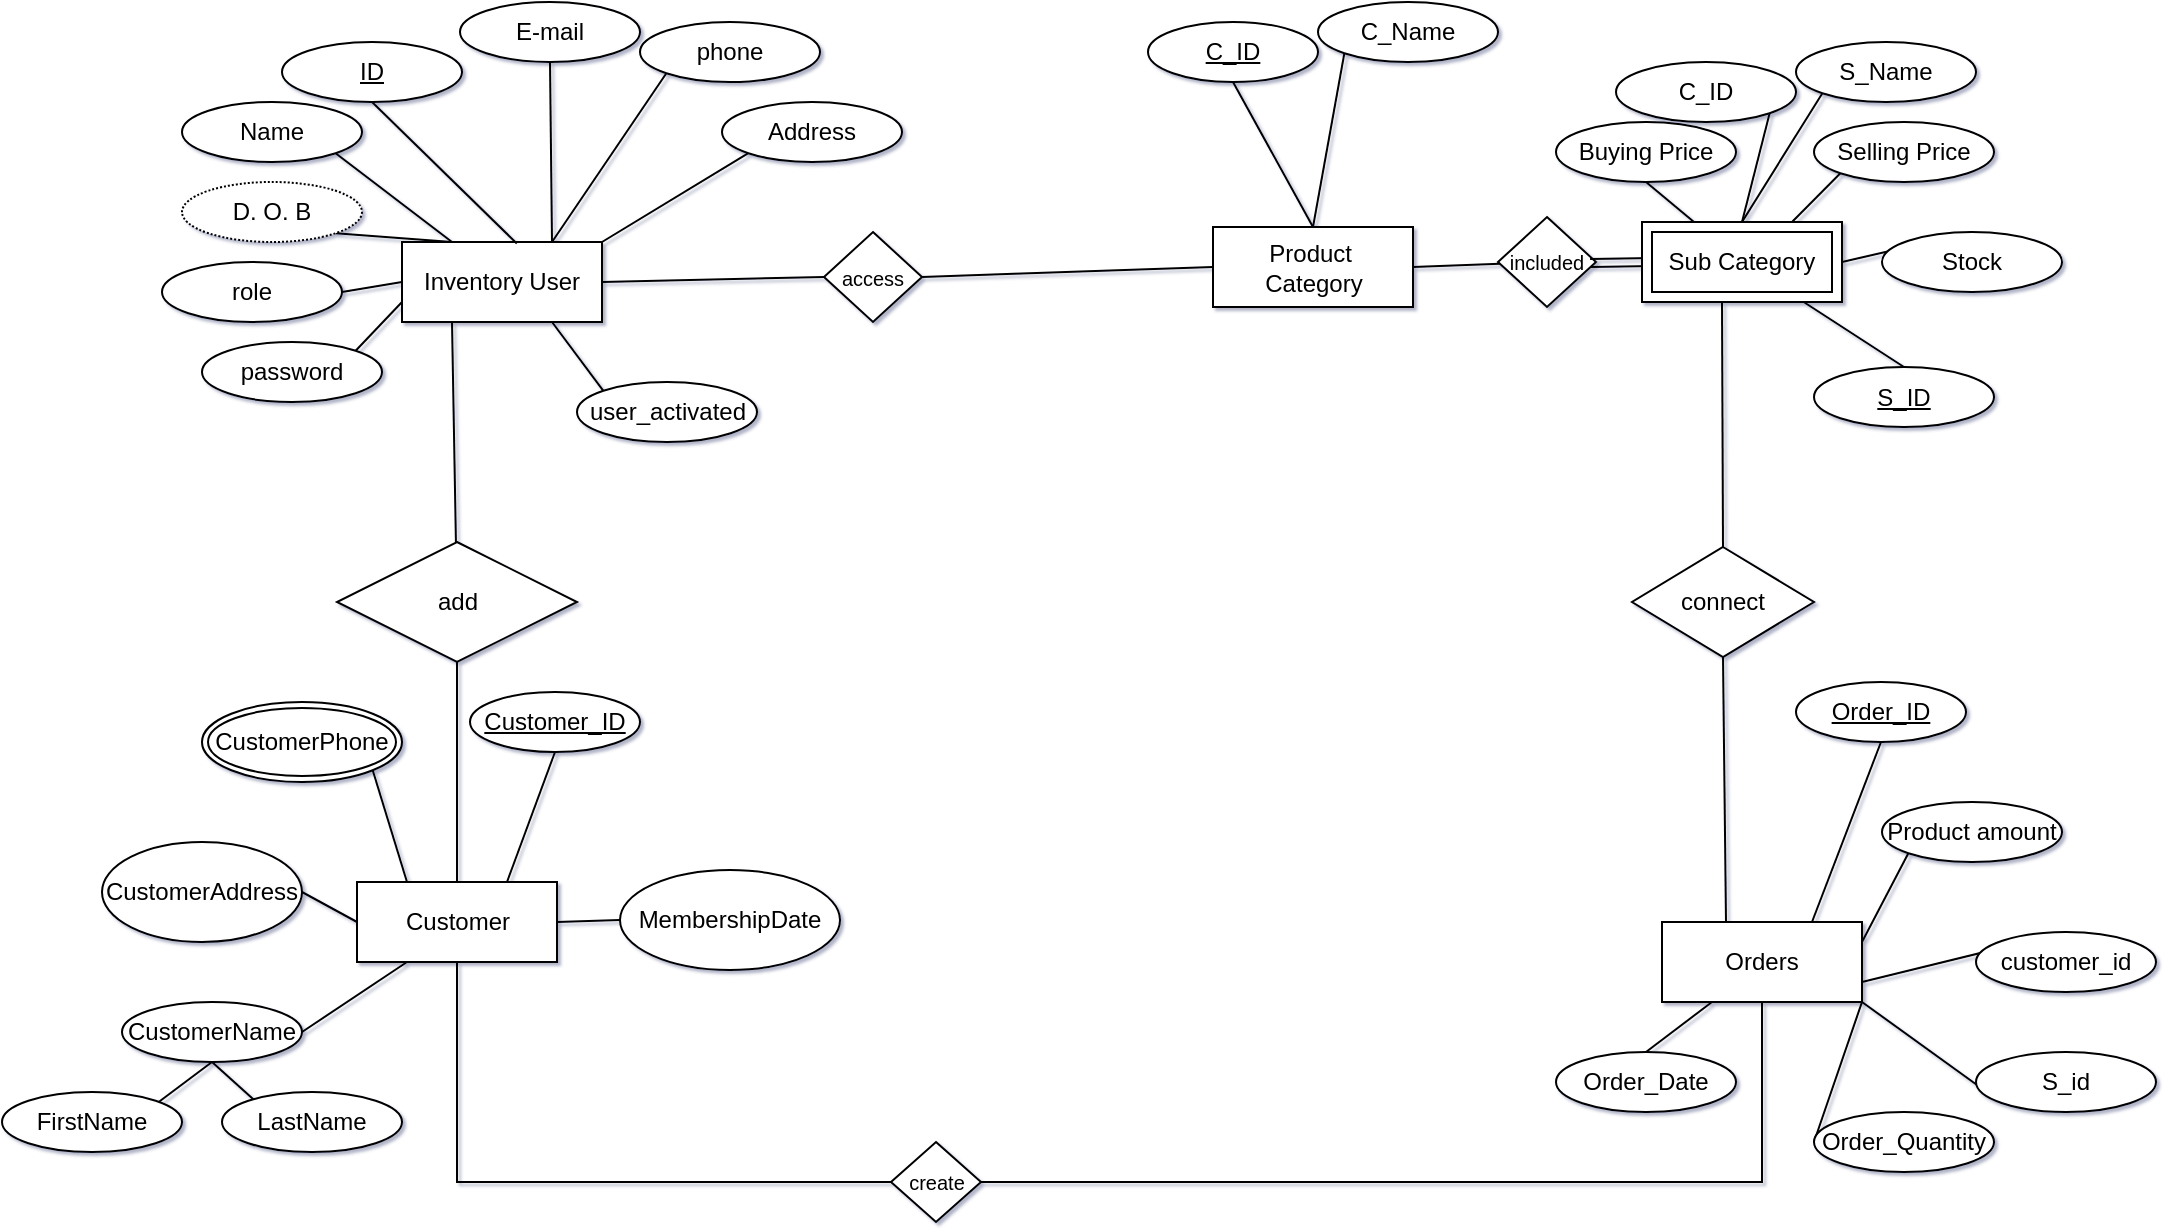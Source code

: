 <mxfile version="24.4.13" type="device">
  <diagram id="C5RBs43oDa-KdzZeNtuy" name="Page-1">
    <mxGraphModel dx="3088" dy="738" grid="1" gridSize="10" guides="1" tooltips="1" connect="1" arrows="0" fold="1" page="1" pageScale="1" pageWidth="827" pageHeight="1169" math="0" shadow="1">
      <root>
        <mxCell id="WIyWlLk6GJQsqaUBKTNV-0" />
        <mxCell id="WIyWlLk6GJQsqaUBKTNV-1" parent="WIyWlLk6GJQsqaUBKTNV-0" />
        <mxCell id="l3N1diXPYdpLU_695h6g-88" style="rounded=0;orthogonalLoop=1;jettySize=auto;html=1;exitX=0.25;exitY=1;exitDx=0;exitDy=0;endArrow=none;endFill=0;" parent="WIyWlLk6GJQsqaUBKTNV-1" source="RfL5RgnEd81x4pItcq7L-2" target="l3N1diXPYdpLU_695h6g-89" edge="1">
          <mxGeometry relative="1" as="geometry">
            <mxPoint x="-1310" y="300.0" as="targetPoint" />
          </mxGeometry>
        </mxCell>
        <mxCell id="RfL5RgnEd81x4pItcq7L-2" value="Inventory User" style="rounded=0;whiteSpace=wrap;html=1;labelBackgroundColor=none;" parent="WIyWlLk6GJQsqaUBKTNV-1" vertex="1">
          <mxGeometry x="-1410" y="150" width="100" height="40" as="geometry" />
        </mxCell>
        <mxCell id="RfL5RgnEd81x4pItcq7L-3" value="Product&amp;nbsp;&lt;div&gt;Category&lt;/div&gt;" style="rounded=0;whiteSpace=wrap;html=1;labelBackgroundColor=none;" parent="WIyWlLk6GJQsqaUBKTNV-1" vertex="1">
          <mxGeometry x="-1004.5" y="142.5" width="100" height="40" as="geometry" />
        </mxCell>
        <mxCell id="RfL5RgnEd81x4pItcq7L-15" value="&lt;font style=&quot;font-size: 10px;&quot;&gt;included&lt;/font&gt;" style="rhombus;whiteSpace=wrap;html=1;align=center;labelBackgroundColor=none;" parent="WIyWlLk6GJQsqaUBKTNV-1" vertex="1">
          <mxGeometry x="-862" y="137.5" width="49" height="45" as="geometry" />
        </mxCell>
        <mxCell id="RfL5RgnEd81x4pItcq7L-17" value="" style="endArrow=none;html=1;rounded=0;exitX=1;exitY=0.5;exitDx=0;exitDy=0;labelBackgroundColor=none;fontColor=default;" parent="WIyWlLk6GJQsqaUBKTNV-1" source="RfL5RgnEd81x4pItcq7L-3" target="RfL5RgnEd81x4pItcq7L-15" edge="1">
          <mxGeometry width="50" height="50" relative="1" as="geometry">
            <mxPoint x="-928" y="210" as="sourcePoint" />
            <mxPoint x="-878" y="160" as="targetPoint" />
          </mxGeometry>
        </mxCell>
        <mxCell id="RfL5RgnEd81x4pItcq7L-22" value="" style="endArrow=none;html=1;rounded=0;exitX=1;exitY=0.5;exitDx=0;exitDy=0;labelBackgroundColor=none;fontColor=default;" parent="WIyWlLk6GJQsqaUBKTNV-1" edge="1">
          <mxGeometry width="50" height="50" relative="1" as="geometry">
            <mxPoint x="-824" y="159.96" as="sourcePoint" />
            <mxPoint x="-824" y="159.96" as="targetPoint" />
            <Array as="points" />
          </mxGeometry>
        </mxCell>
        <mxCell id="RfL5RgnEd81x4pItcq7L-24" value="" style="shape=link;endArrow=classic;startArrow=classic;html=1;rounded=0;entryX=0;entryY=0.5;entryDx=0;entryDy=0;exitX=0.94;exitY=0.511;exitDx=0;exitDy=0;exitPerimeter=0;labelBackgroundColor=none;fontColor=default;" parent="WIyWlLk6GJQsqaUBKTNV-1" source="RfL5RgnEd81x4pItcq7L-15" edge="1">
          <mxGeometry width="100" height="100" relative="1" as="geometry">
            <mxPoint x="-824" y="160" as="sourcePoint" />
            <mxPoint x="-784" y="160" as="targetPoint" />
          </mxGeometry>
        </mxCell>
        <mxCell id="RfL5RgnEd81x4pItcq7L-41" value="Orders" style="rounded=0;whiteSpace=wrap;html=1;labelBackgroundColor=none;" parent="WIyWlLk6GJQsqaUBKTNV-1" vertex="1">
          <mxGeometry x="-780" y="490" width="100" height="40" as="geometry" />
        </mxCell>
        <mxCell id="RfL5RgnEd81x4pItcq7L-59" value="&lt;div style=&quot;&quot;&gt;&lt;span style=&quot;background-color: initial;&quot;&gt;&lt;font style=&quot;font-size: 10px;&quot;&gt;access&lt;/font&gt;&lt;/span&gt;&lt;/div&gt;" style="rhombus;whiteSpace=wrap;html=1;align=center;labelBackgroundColor=none;" parent="WIyWlLk6GJQsqaUBKTNV-1" vertex="1">
          <mxGeometry x="-1199" y="145" width="49" height="45" as="geometry" />
        </mxCell>
        <mxCell id="RfL5RgnEd81x4pItcq7L-60" value="" style="endArrow=none;html=1;rounded=0;entryX=0;entryY=0.5;entryDx=0;entryDy=0;" parent="WIyWlLk6GJQsqaUBKTNV-1" target="RfL5RgnEd81x4pItcq7L-59" edge="1">
          <mxGeometry width="50" height="50" relative="1" as="geometry">
            <mxPoint x="-1310" y="170" as="sourcePoint" />
            <mxPoint x="-1280" y="169.71" as="targetPoint" />
          </mxGeometry>
        </mxCell>
        <mxCell id="RfL5RgnEd81x4pItcq7L-61" value="" style="endArrow=none;html=1;rounded=0;exitX=1;exitY=0.5;exitDx=0;exitDy=0;entryX=0;entryY=0.5;entryDx=0;entryDy=0;" parent="WIyWlLk6GJQsqaUBKTNV-1" source="RfL5RgnEd81x4pItcq7L-59" target="RfL5RgnEd81x4pItcq7L-3" edge="1">
          <mxGeometry width="50" height="50" relative="1" as="geometry">
            <mxPoint x="-1215" y="169.66" as="sourcePoint" />
            <mxPoint x="-1186" y="170" as="targetPoint" />
          </mxGeometry>
        </mxCell>
        <mxCell id="RfL5RgnEd81x4pItcq7L-63" value="Sub Category" style="shape=ext;margin=3;double=1;whiteSpace=wrap;html=1;align=center;" parent="WIyWlLk6GJQsqaUBKTNV-1" vertex="1">
          <mxGeometry x="-790" y="140" width="100" height="40" as="geometry" />
        </mxCell>
        <mxCell id="RfL5RgnEd81x4pItcq7L-91" style="rounded=0;orthogonalLoop=1;jettySize=auto;html=1;exitX=1;exitY=1;exitDx=0;exitDy=0;entryX=0.25;entryY=0;entryDx=0;entryDy=0;endArrow=none;endFill=0;" parent="WIyWlLk6GJQsqaUBKTNV-1" source="RfL5RgnEd81x4pItcq7L-70" target="RfL5RgnEd81x4pItcq7L-2" edge="1">
          <mxGeometry relative="1" as="geometry" />
        </mxCell>
        <mxCell id="RfL5RgnEd81x4pItcq7L-70" value="Name" style="ellipse;whiteSpace=wrap;html=1;align=center;" parent="WIyWlLk6GJQsqaUBKTNV-1" vertex="1">
          <mxGeometry x="-1520" y="80" width="90" height="30" as="geometry" />
        </mxCell>
        <mxCell id="RfL5RgnEd81x4pItcq7L-71" value="&lt;u&gt;ID&lt;/u&gt;" style="ellipse;whiteSpace=wrap;html=1;align=center;" parent="WIyWlLk6GJQsqaUBKTNV-1" vertex="1">
          <mxGeometry x="-1470" y="50" width="90" height="30" as="geometry" />
        </mxCell>
        <mxCell id="RfL5RgnEd81x4pItcq7L-92" style="rounded=0;orthogonalLoop=1;jettySize=auto;html=1;exitX=1;exitY=1;exitDx=0;exitDy=0;entryX=0.25;entryY=0;entryDx=0;entryDy=0;endArrow=none;endFill=0;" parent="WIyWlLk6GJQsqaUBKTNV-1" source="RfL5RgnEd81x4pItcq7L-78" target="RfL5RgnEd81x4pItcq7L-2" edge="1">
          <mxGeometry relative="1" as="geometry" />
        </mxCell>
        <mxCell id="RfL5RgnEd81x4pItcq7L-78" value="D. O. B" style="ellipse;whiteSpace=wrap;html=1;align=center;dashed=1;dashPattern=1 1;" parent="WIyWlLk6GJQsqaUBKTNV-1" vertex="1">
          <mxGeometry x="-1520" y="120" width="90" height="30" as="geometry" />
        </mxCell>
        <mxCell id="RfL5RgnEd81x4pItcq7L-87" style="rounded=0;orthogonalLoop=1;jettySize=auto;html=1;exitX=0;exitY=1;exitDx=0;exitDy=0;entryX=1;entryY=0;entryDx=0;entryDy=0;endArrow=none;endFill=0;" parent="WIyWlLk6GJQsqaUBKTNV-1" source="zxQTVrmICiQA8yJ6TlIw-4" target="RfL5RgnEd81x4pItcq7L-2" edge="1">
          <mxGeometry relative="1" as="geometry">
            <mxPoint x="-1226.82" y="105.607" as="sourcePoint" />
          </mxGeometry>
        </mxCell>
        <mxCell id="RfL5RgnEd81x4pItcq7L-88" style="rounded=0;orthogonalLoop=1;jettySize=auto;html=1;exitX=0;exitY=1;exitDx=0;exitDy=0;entryX=0.75;entryY=0;entryDx=0;entryDy=0;endArrow=none;endFill=0;" parent="WIyWlLk6GJQsqaUBKTNV-1" source="zxQTVrmICiQA8yJ6TlIw-1" target="RfL5RgnEd81x4pItcq7L-2" edge="1">
          <mxGeometry relative="1" as="geometry">
            <mxPoint x="-1265" y="80" as="sourcePoint" />
          </mxGeometry>
        </mxCell>
        <mxCell id="RfL5RgnEd81x4pItcq7L-89" style="rounded=0;orthogonalLoop=1;jettySize=auto;html=1;exitX=0.5;exitY=1;exitDx=0;exitDy=0;entryX=0.75;entryY=0;entryDx=0;entryDy=0;endArrow=none;endFill=0;" parent="WIyWlLk6GJQsqaUBKTNV-1" source="zxQTVrmICiQA8yJ6TlIw-3" target="RfL5RgnEd81x4pItcq7L-2" edge="1">
          <mxGeometry relative="1" as="geometry">
            <mxPoint x="-1345" y="60" as="sourcePoint" />
          </mxGeometry>
        </mxCell>
        <mxCell id="RfL5RgnEd81x4pItcq7L-90" style="rounded=0;orthogonalLoop=1;jettySize=auto;html=1;exitX=0.5;exitY=1;exitDx=0;exitDy=0;entryX=0.574;entryY=0.018;entryDx=0;entryDy=0;entryPerimeter=0;endArrow=none;endFill=0;jumpStyle=none;" parent="WIyWlLk6GJQsqaUBKTNV-1" source="RfL5RgnEd81x4pItcq7L-71" target="RfL5RgnEd81x4pItcq7L-2" edge="1">
          <mxGeometry relative="1" as="geometry" />
        </mxCell>
        <mxCell id="l3N1diXPYdpLU_695h6g-5" style="rounded=0;orthogonalLoop=1;jettySize=auto;html=1;exitX=1;exitY=0;exitDx=0;exitDy=0;entryX=0;entryY=0.75;entryDx=0;entryDy=0;endArrow=none;endFill=0;" parent="WIyWlLk6GJQsqaUBKTNV-1" source="l3N1diXPYdpLU_695h6g-2" target="RfL5RgnEd81x4pItcq7L-2" edge="1">
          <mxGeometry relative="1" as="geometry" />
        </mxCell>
        <mxCell id="l3N1diXPYdpLU_695h6g-2" value="password" style="ellipse;whiteSpace=wrap;html=1;align=center;" parent="WIyWlLk6GJQsqaUBKTNV-1" vertex="1">
          <mxGeometry x="-1510" y="200" width="90" height="30" as="geometry" />
        </mxCell>
        <mxCell id="l3N1diXPYdpLU_695h6g-4" style="rounded=0;orthogonalLoop=1;jettySize=auto;html=1;exitX=1;exitY=0.5;exitDx=0;exitDy=0;entryX=0;entryY=0.5;entryDx=0;entryDy=0;endArrow=none;endFill=0;" parent="WIyWlLk6GJQsqaUBKTNV-1" source="l3N1diXPYdpLU_695h6g-3" target="RfL5RgnEd81x4pItcq7L-2" edge="1">
          <mxGeometry relative="1" as="geometry" />
        </mxCell>
        <mxCell id="l3N1diXPYdpLU_695h6g-3" value="role" style="ellipse;whiteSpace=wrap;html=1;align=center;" parent="WIyWlLk6GJQsqaUBKTNV-1" vertex="1">
          <mxGeometry x="-1530" y="160" width="90" height="30" as="geometry" />
        </mxCell>
        <mxCell id="l3N1diXPYdpLU_695h6g-13" style="rounded=0;orthogonalLoop=1;jettySize=auto;html=1;exitX=0.5;exitY=1;exitDx=0;exitDy=0;entryX=0.5;entryY=0;entryDx=0;entryDy=0;endArrow=none;endFill=0;" parent="WIyWlLk6GJQsqaUBKTNV-1" source="l3N1diXPYdpLU_695h6g-6" target="RfL5RgnEd81x4pItcq7L-3" edge="1">
          <mxGeometry relative="1" as="geometry" />
        </mxCell>
        <mxCell id="l3N1diXPYdpLU_695h6g-6" value="C_ID" style="ellipse;whiteSpace=wrap;html=1;align=center;fontStyle=4;" parent="WIyWlLk6GJQsqaUBKTNV-1" vertex="1">
          <mxGeometry x="-1037" y="40" width="85" height="30" as="geometry" />
        </mxCell>
        <mxCell id="l3N1diXPYdpLU_695h6g-14" style="rounded=0;orthogonalLoop=1;jettySize=auto;html=1;exitX=0;exitY=1;exitDx=0;exitDy=0;entryX=0.5;entryY=0;entryDx=0;entryDy=0;endArrow=none;endFill=0;" parent="WIyWlLk6GJQsqaUBKTNV-1" source="l3N1diXPYdpLU_695h6g-8" target="RfL5RgnEd81x4pItcq7L-3" edge="1">
          <mxGeometry relative="1" as="geometry" />
        </mxCell>
        <mxCell id="l3N1diXPYdpLU_695h6g-8" value="C_Name" style="ellipse;whiteSpace=wrap;html=1;align=center;" parent="WIyWlLk6GJQsqaUBKTNV-1" vertex="1">
          <mxGeometry x="-952" y="30" width="90" height="30" as="geometry" />
        </mxCell>
        <mxCell id="l3N1diXPYdpLU_695h6g-15" style="rounded=0;orthogonalLoop=1;jettySize=auto;html=1;exitX=0.5;exitY=1;exitDx=0;exitDy=0;endArrow=none;endFill=0;" parent="WIyWlLk6GJQsqaUBKTNV-1" source="l3N1diXPYdpLU_695h6g-9" target="RfL5RgnEd81x4pItcq7L-63" edge="1">
          <mxGeometry relative="1" as="geometry" />
        </mxCell>
        <mxCell id="l3N1diXPYdpLU_695h6g-9" value="Buying Price" style="ellipse;whiteSpace=wrap;html=1;align=center;" parent="WIyWlLk6GJQsqaUBKTNV-1" vertex="1">
          <mxGeometry x="-833" y="90" width="90" height="30" as="geometry" />
        </mxCell>
        <mxCell id="l3N1diXPYdpLU_695h6g-17" style="rounded=0;orthogonalLoop=1;jettySize=auto;html=1;exitX=1;exitY=1;exitDx=0;exitDy=0;entryX=0.5;entryY=0;entryDx=0;entryDy=0;endArrow=none;endFill=0;" parent="WIyWlLk6GJQsqaUBKTNV-1" source="l3N1diXPYdpLU_695h6g-11" target="RfL5RgnEd81x4pItcq7L-63" edge="1">
          <mxGeometry relative="1" as="geometry" />
        </mxCell>
        <mxCell id="l3N1diXPYdpLU_695h6g-11" value="C_ID" style="ellipse;whiteSpace=wrap;html=1;align=center;" parent="WIyWlLk6GJQsqaUBKTNV-1" vertex="1">
          <mxGeometry x="-803" y="60" width="90" height="30" as="geometry" />
        </mxCell>
        <mxCell id="l3N1diXPYdpLU_695h6g-18" style="rounded=0;orthogonalLoop=1;jettySize=auto;html=1;exitX=0;exitY=1;exitDx=0;exitDy=0;entryX=0.5;entryY=0;entryDx=0;entryDy=0;endArrow=none;endFill=0;" parent="WIyWlLk6GJQsqaUBKTNV-1" source="l3N1diXPYdpLU_695h6g-12" target="RfL5RgnEd81x4pItcq7L-63" edge="1">
          <mxGeometry relative="1" as="geometry" />
        </mxCell>
        <mxCell id="l3N1diXPYdpLU_695h6g-12" value="S_Name" style="ellipse;whiteSpace=wrap;html=1;align=center;" parent="WIyWlLk6GJQsqaUBKTNV-1" vertex="1">
          <mxGeometry x="-713" y="50" width="90" height="30" as="geometry" />
        </mxCell>
        <mxCell id="l3N1diXPYdpLU_695h6g-20" style="rounded=0;orthogonalLoop=1;jettySize=auto;html=1;exitX=0;exitY=1;exitDx=0;exitDy=0;entryX=0.75;entryY=0;entryDx=0;entryDy=0;endArrow=none;endFill=0;" parent="WIyWlLk6GJQsqaUBKTNV-1" source="l3N1diXPYdpLU_695h6g-19" target="RfL5RgnEd81x4pItcq7L-63" edge="1">
          <mxGeometry relative="1" as="geometry" />
        </mxCell>
        <mxCell id="l3N1diXPYdpLU_695h6g-19" value="Selling Price" style="ellipse;whiteSpace=wrap;html=1;align=center;" parent="WIyWlLk6GJQsqaUBKTNV-1" vertex="1">
          <mxGeometry x="-704" y="90" width="90" height="30" as="geometry" />
        </mxCell>
        <mxCell id="l3N1diXPYdpLU_695h6g-38" style="rounded=0;orthogonalLoop=1;jettySize=auto;html=1;exitX=0.5;exitY=1;exitDx=0;exitDy=0;entryX=0.75;entryY=0;entryDx=0;entryDy=0;endArrow=none;endFill=0;" parent="WIyWlLk6GJQsqaUBKTNV-1" source="l3N1diXPYdpLU_695h6g-37" target="RfL5RgnEd81x4pItcq7L-41" edge="1">
          <mxGeometry relative="1" as="geometry" />
        </mxCell>
        <mxCell id="l3N1diXPYdpLU_695h6g-37" value="Order_ID" style="ellipse;whiteSpace=wrap;html=1;align=center;fontStyle=4;" parent="WIyWlLk6GJQsqaUBKTNV-1" vertex="1">
          <mxGeometry x="-713" y="370" width="85" height="30" as="geometry" />
        </mxCell>
        <mxCell id="l3N1diXPYdpLU_695h6g-52" style="rounded=0;orthogonalLoop=1;jettySize=auto;html=1;exitX=0;exitY=1;exitDx=0;exitDy=0;entryX=1;entryY=0.25;entryDx=0;entryDy=0;endArrow=none;endFill=0;" parent="WIyWlLk6GJQsqaUBKTNV-1" source="l3N1diXPYdpLU_695h6g-42" target="RfL5RgnEd81x4pItcq7L-41" edge="1">
          <mxGeometry relative="1" as="geometry" />
        </mxCell>
        <mxCell id="l3N1diXPYdpLU_695h6g-42" value="Product amount" style="ellipse;whiteSpace=wrap;html=1;align=center;" parent="WIyWlLk6GJQsqaUBKTNV-1" vertex="1">
          <mxGeometry x="-670" y="430" width="90" height="30" as="geometry" />
        </mxCell>
        <mxCell id="l3N1diXPYdpLU_695h6g-56" style="rounded=0;orthogonalLoop=1;jettySize=auto;html=1;exitX=0.5;exitY=0;exitDx=0;exitDy=0;entryX=1;entryY=0.75;entryDx=0;entryDy=0;endArrow=none;endFill=0;" parent="WIyWlLk6GJQsqaUBKTNV-1" source="l3N1diXPYdpLU_695h6g-57" target="RfL5RgnEd81x4pItcq7L-41" edge="1">
          <mxGeometry relative="1" as="geometry">
            <mxPoint x="-838.924" y="544.526" as="sourcePoint" />
          </mxGeometry>
        </mxCell>
        <mxCell id="l3N1diXPYdpLU_695h6g-57" value="customer_id" style="ellipse;whiteSpace=wrap;html=1;align=center;" parent="WIyWlLk6GJQsqaUBKTNV-1" vertex="1">
          <mxGeometry x="-623" y="495" width="90" height="30" as="geometry" />
        </mxCell>
        <mxCell id="l3N1diXPYdpLU_695h6g-63" style="rounded=0;orthogonalLoop=1;jettySize=auto;html=1;exitX=0;exitY=1;exitDx=0;exitDy=0;entryX=1;entryY=1;entryDx=0;entryDy=0;endArrow=none;endFill=0;" parent="WIyWlLk6GJQsqaUBKTNV-1" source="l3N1diXPYdpLU_695h6g-62" target="RfL5RgnEd81x4pItcq7L-41" edge="1">
          <mxGeometry relative="1" as="geometry" />
        </mxCell>
        <mxCell id="l3N1diXPYdpLU_695h6g-62" value="S_id" style="ellipse;whiteSpace=wrap;html=1;align=center;" parent="WIyWlLk6GJQsqaUBKTNV-1" vertex="1">
          <mxGeometry x="-623" y="555" width="90" height="30" as="geometry" />
        </mxCell>
        <mxCell id="SdZDki-d2998t1S9M0rV-50" style="edgeStyle=orthogonalEdgeStyle;rounded=0;orthogonalLoop=1;jettySize=auto;html=1;exitX=0.5;exitY=1;exitDx=0;exitDy=0;entryX=0;entryY=0.5;entryDx=0;entryDy=0;endArrow=none;endFill=0;" parent="WIyWlLk6GJQsqaUBKTNV-1" source="l3N1diXPYdpLU_695h6g-67" target="l3N1diXPYdpLU_695h6g-68" edge="1">
          <mxGeometry relative="1" as="geometry" />
        </mxCell>
        <mxCell id="l3N1diXPYdpLU_695h6g-67" value="Customer" style="rounded=0;whiteSpace=wrap;html=1;labelBackgroundColor=none;" parent="WIyWlLk6GJQsqaUBKTNV-1" vertex="1">
          <mxGeometry x="-1432.5" y="470" width="100" height="40" as="geometry" />
        </mxCell>
        <mxCell id="SdZDki-d2998t1S9M0rV-51" style="edgeStyle=orthogonalEdgeStyle;rounded=0;orthogonalLoop=1;jettySize=auto;html=1;exitX=1;exitY=0.5;exitDx=0;exitDy=0;entryX=0.5;entryY=1;entryDx=0;entryDy=0;endArrow=none;endFill=0;" parent="WIyWlLk6GJQsqaUBKTNV-1" source="l3N1diXPYdpLU_695h6g-68" target="RfL5RgnEd81x4pItcq7L-41" edge="1">
          <mxGeometry relative="1" as="geometry" />
        </mxCell>
        <mxCell id="l3N1diXPYdpLU_695h6g-68" value="&lt;font style=&quot;font-size: 10px;&quot;&gt;create&lt;/font&gt;" style="rhombus;whiteSpace=wrap;html=1;align=center;labelBackgroundColor=none;" parent="WIyWlLk6GJQsqaUBKTNV-1" vertex="1">
          <mxGeometry x="-1165.5" y="600" width="45" height="40" as="geometry" />
        </mxCell>
        <mxCell id="l3N1diXPYdpLU_695h6g-70" style="rounded=0;orthogonalLoop=1;jettySize=auto;html=1;exitX=0.5;exitY=1;exitDx=0;exitDy=0;entryX=0.75;entryY=0;entryDx=0;entryDy=0;endArrow=none;endFill=0;" parent="WIyWlLk6GJQsqaUBKTNV-1" source="l3N1diXPYdpLU_695h6g-71" target="l3N1diXPYdpLU_695h6g-67" edge="1">
          <mxGeometry relative="1" as="geometry" />
        </mxCell>
        <mxCell id="l3N1diXPYdpLU_695h6g-71" value="Customer_ID" style="ellipse;whiteSpace=wrap;html=1;align=center;fontStyle=4;" parent="WIyWlLk6GJQsqaUBKTNV-1" vertex="1">
          <mxGeometry x="-1376" y="375" width="85" height="30" as="geometry" />
        </mxCell>
        <mxCell id="l3N1diXPYdpLU_695h6g-76" style="rounded=0;orthogonalLoop=1;jettySize=auto;html=1;exitX=1;exitY=1;exitDx=0;exitDy=0;entryX=0.25;entryY=0;entryDx=0;entryDy=0;endArrow=none;endFill=0;" parent="WIyWlLk6GJQsqaUBKTNV-1" source="l3N1diXPYdpLU_695h6g-77" target="l3N1diXPYdpLU_695h6g-67" edge="1">
          <mxGeometry relative="1" as="geometry">
            <mxPoint x="-1416.0" y="445.0" as="sourcePoint" />
          </mxGeometry>
        </mxCell>
        <mxCell id="l3N1diXPYdpLU_695h6g-77" value="CustomerPhone" style="ellipse;shape=doubleEllipse;margin=3;whiteSpace=wrap;html=1;align=center;" parent="WIyWlLk6GJQsqaUBKTNV-1" vertex="1">
          <mxGeometry x="-1510" y="380" width="100" height="40" as="geometry" />
        </mxCell>
        <mxCell id="l3N1diXPYdpLU_695h6g-90" style="edgeStyle=orthogonalEdgeStyle;rounded=0;orthogonalLoop=1;jettySize=auto;html=1;exitX=0.5;exitY=1;exitDx=0;exitDy=0;entryX=0.5;entryY=0;entryDx=0;entryDy=0;endArrow=none;endFill=0;" parent="WIyWlLk6GJQsqaUBKTNV-1" source="l3N1diXPYdpLU_695h6g-89" target="l3N1diXPYdpLU_695h6g-67" edge="1">
          <mxGeometry relative="1" as="geometry" />
        </mxCell>
        <mxCell id="l3N1diXPYdpLU_695h6g-89" value="add" style="shape=rhombus;perimeter=rhombusPerimeter;whiteSpace=wrap;html=1;align=center;" parent="WIyWlLk6GJQsqaUBKTNV-1" vertex="1">
          <mxGeometry x="-1442.5" y="300.0" width="120" height="60" as="geometry" />
        </mxCell>
        <mxCell id="SdZDki-d2998t1S9M0rV-53" style="rounded=0;orthogonalLoop=1;jettySize=auto;html=1;exitX=0.5;exitY=0;exitDx=0;exitDy=0;endArrow=none;endFill=0;entryX=0.4;entryY=1;entryDx=0;entryDy=0;entryPerimeter=0;" parent="WIyWlLk6GJQsqaUBKTNV-1" source="l3N1diXPYdpLU_695h6g-91" target="RfL5RgnEd81x4pItcq7L-63" edge="1">
          <mxGeometry relative="1" as="geometry">
            <mxPoint x="-930" y="230" as="targetPoint" />
          </mxGeometry>
        </mxCell>
        <mxCell id="l3N1diXPYdpLU_695h6g-91" value="connect" style="shape=rhombus;perimeter=rhombusPerimeter;whiteSpace=wrap;html=1;align=center;" parent="WIyWlLk6GJQsqaUBKTNV-1" vertex="1">
          <mxGeometry x="-795" y="302.5" width="91" height="55" as="geometry" />
        </mxCell>
        <mxCell id="SdZDki-d2998t1S9M0rV-1" style="rounded=0;orthogonalLoop=1;jettySize=auto;html=1;exitX=0.5;exitY=0;exitDx=0;exitDy=0;endArrow=none;endFill=0;" parent="WIyWlLk6GJQsqaUBKTNV-1" source="SdZDki-d2998t1S9M0rV-0" target="RfL5RgnEd81x4pItcq7L-63" edge="1">
          <mxGeometry relative="1" as="geometry" />
        </mxCell>
        <mxCell id="SdZDki-d2998t1S9M0rV-0" value="&lt;u&gt;S_ID&lt;/u&gt;" style="ellipse;whiteSpace=wrap;html=1;align=center;" parent="WIyWlLk6GJQsqaUBKTNV-1" vertex="1">
          <mxGeometry x="-704" y="212.5" width="90" height="30" as="geometry" />
        </mxCell>
        <mxCell id="SdZDki-d2998t1S9M0rV-3" style="rounded=0;orthogonalLoop=1;jettySize=auto;html=1;exitX=0.5;exitY=0;exitDx=0;exitDy=0;entryX=1;entryY=0.5;entryDx=0;entryDy=0;endArrow=none;endFill=0;" parent="WIyWlLk6GJQsqaUBKTNV-1" source="SdZDki-d2998t1S9M0rV-2" target="RfL5RgnEd81x4pItcq7L-63" edge="1">
          <mxGeometry relative="1" as="geometry" />
        </mxCell>
        <mxCell id="SdZDki-d2998t1S9M0rV-2" value="Stock" style="ellipse;whiteSpace=wrap;html=1;align=center;" parent="WIyWlLk6GJQsqaUBKTNV-1" vertex="1">
          <mxGeometry x="-670" y="145" width="90" height="30" as="geometry" />
        </mxCell>
        <mxCell id="SdZDki-d2998t1S9M0rV-8" style="rounded=0;orthogonalLoop=1;jettySize=auto;html=1;exitX=0.5;exitY=1;exitDx=0;exitDy=0;entryX=0.5;entryY=1;entryDx=0;entryDy=0;endArrow=none;endFill=0;" parent="WIyWlLk6GJQsqaUBKTNV-1" source="SdZDki-d2998t1S9M0rV-6" target="EDRNN4_FcT9ov7Aa4F4T-3" edge="1">
          <mxGeometry relative="1" as="geometry">
            <mxPoint x="-1177" y="470" as="targetPoint" />
          </mxGeometry>
        </mxCell>
        <mxCell id="SdZDki-d2998t1S9M0rV-6" value="FirstName" style="ellipse;whiteSpace=wrap;html=1;align=center;" parent="WIyWlLk6GJQsqaUBKTNV-1" vertex="1">
          <mxGeometry x="-1610" y="575" width="90" height="30" as="geometry" />
        </mxCell>
        <mxCell id="SdZDki-d2998t1S9M0rV-16" style="rounded=0;orthogonalLoop=1;jettySize=auto;html=1;exitX=0.5;exitY=1;exitDx=0;exitDy=0;entryX=0.5;entryY=1;entryDx=0;entryDy=0;endArrow=none;endFill=0;" parent="WIyWlLk6GJQsqaUBKTNV-1" source="SdZDki-d2998t1S9M0rV-15" target="EDRNN4_FcT9ov7Aa4F4T-3" edge="1">
          <mxGeometry relative="1" as="geometry">
            <mxPoint x="-1177" y="470" as="targetPoint" />
          </mxGeometry>
        </mxCell>
        <mxCell id="SdZDki-d2998t1S9M0rV-15" value="LastName" style="ellipse;whiteSpace=wrap;html=1;align=center;" parent="WIyWlLk6GJQsqaUBKTNV-1" vertex="1">
          <mxGeometry x="-1500" y="575" width="90" height="30" as="geometry" />
        </mxCell>
        <mxCell id="SdZDki-d2998t1S9M0rV-39" style="rounded=0;orthogonalLoop=1;jettySize=auto;html=1;exitX=1;exitY=0.5;exitDx=0;exitDy=0;entryX=0;entryY=0.5;entryDx=0;entryDy=0;endArrow=none;endFill=0;" parent="WIyWlLk6GJQsqaUBKTNV-1" source="zxQTVrmICiQA8yJ6TlIw-2" target="l3N1diXPYdpLU_695h6g-67" edge="1">
          <mxGeometry relative="1" as="geometry">
            <mxPoint x="-1461" y="490" as="sourcePoint" />
          </mxGeometry>
        </mxCell>
        <mxCell id="SdZDki-d2998t1S9M0rV-44" style="rounded=0;orthogonalLoop=1;jettySize=auto;html=1;exitX=0;exitY=0.5;exitDx=0;exitDy=0;entryX=1;entryY=1;entryDx=0;entryDy=0;endArrow=none;endFill=0;" parent="WIyWlLk6GJQsqaUBKTNV-1" source="SdZDki-d2998t1S9M0rV-43" target="RfL5RgnEd81x4pItcq7L-41" edge="1">
          <mxGeometry relative="1" as="geometry" />
        </mxCell>
        <mxCell id="SdZDki-d2998t1S9M0rV-43" value="Order_Quantity" style="ellipse;whiteSpace=wrap;html=1;align=center;" parent="WIyWlLk6GJQsqaUBKTNV-1" vertex="1">
          <mxGeometry x="-704" y="585" width="90" height="30" as="geometry" />
        </mxCell>
        <mxCell id="SdZDki-d2998t1S9M0rV-46" style="rounded=0;orthogonalLoop=1;jettySize=auto;html=1;exitX=0.5;exitY=0;exitDx=0;exitDy=0;entryX=0.25;entryY=1;entryDx=0;entryDy=0;endArrow=none;endFill=0;" parent="WIyWlLk6GJQsqaUBKTNV-1" source="SdZDki-d2998t1S9M0rV-45" target="RfL5RgnEd81x4pItcq7L-41" edge="1">
          <mxGeometry relative="1" as="geometry" />
        </mxCell>
        <mxCell id="SdZDki-d2998t1S9M0rV-45" value="Order_Date" style="ellipse;whiteSpace=wrap;html=1;align=center;" parent="WIyWlLk6GJQsqaUBKTNV-1" vertex="1">
          <mxGeometry x="-833" y="555" width="90" height="30" as="geometry" />
        </mxCell>
        <mxCell id="SdZDki-d2998t1S9M0rV-48" style="rounded=0;orthogonalLoop=1;jettySize=auto;html=1;exitX=0;exitY=0;exitDx=0;exitDy=0;entryX=0.75;entryY=1;entryDx=0;entryDy=0;endArrow=none;endFill=0;" parent="WIyWlLk6GJQsqaUBKTNV-1" source="SdZDki-d2998t1S9M0rV-47" target="RfL5RgnEd81x4pItcq7L-2" edge="1">
          <mxGeometry relative="1" as="geometry" />
        </mxCell>
        <mxCell id="SdZDki-d2998t1S9M0rV-47" value="user_activated" style="ellipse;whiteSpace=wrap;html=1;align=center;" parent="WIyWlLk6GJQsqaUBKTNV-1" vertex="1">
          <mxGeometry x="-1322.5" y="220" width="90" height="30" as="geometry" />
        </mxCell>
        <mxCell id="zxQTVrmICiQA8yJ6TlIw-1" value="phone" style="ellipse;whiteSpace=wrap;html=1;align=center;" parent="WIyWlLk6GJQsqaUBKTNV-1" vertex="1">
          <mxGeometry x="-1291" y="40" width="90" height="30" as="geometry" />
        </mxCell>
        <mxCell id="zxQTVrmICiQA8yJ6TlIw-2" value="CustomerAddress" style="ellipse;whiteSpace=wrap;html=1;align=center;" parent="WIyWlLk6GJQsqaUBKTNV-1" vertex="1">
          <mxGeometry x="-1560" y="450" width="100" height="50" as="geometry" />
        </mxCell>
        <mxCell id="zxQTVrmICiQA8yJ6TlIw-3" value="E-mail" style="ellipse;whiteSpace=wrap;html=1;align=center;" parent="WIyWlLk6GJQsqaUBKTNV-1" vertex="1">
          <mxGeometry x="-1381" y="30" width="90" height="30" as="geometry" />
        </mxCell>
        <mxCell id="zxQTVrmICiQA8yJ6TlIw-4" value="Address" style="ellipse;whiteSpace=wrap;html=1;align=center;" parent="WIyWlLk6GJQsqaUBKTNV-1" vertex="1">
          <mxGeometry x="-1250" y="80" width="90" height="30" as="geometry" />
        </mxCell>
        <mxCell id="EDRNN4_FcT9ov7Aa4F4T-3" value="CustomerName" style="ellipse;whiteSpace=wrap;html=1;align=center;" parent="WIyWlLk6GJQsqaUBKTNV-1" vertex="1">
          <mxGeometry x="-1550" y="530" width="90" height="30" as="geometry" />
        </mxCell>
        <mxCell id="EDRNN4_FcT9ov7Aa4F4T-4" value="" style="endArrow=none;html=1;rounded=0;exitX=1;exitY=0.5;exitDx=0;exitDy=0;entryX=0.25;entryY=1;entryDx=0;entryDy=0;" parent="WIyWlLk6GJQsqaUBKTNV-1" source="EDRNN4_FcT9ov7Aa4F4T-3" target="l3N1diXPYdpLU_695h6g-67" edge="1">
          <mxGeometry width="50" height="50" relative="1" as="geometry">
            <mxPoint x="-1450" y="560" as="sourcePoint" />
            <mxPoint x="-1400" y="510" as="targetPoint" />
          </mxGeometry>
        </mxCell>
        <mxCell id="d7aZPaYVPRHoCa1M2XDN-0" value="MembershipDate" style="ellipse;whiteSpace=wrap;html=1;" vertex="1" parent="WIyWlLk6GJQsqaUBKTNV-1">
          <mxGeometry x="-1301" y="464" width="110" height="50" as="geometry" />
        </mxCell>
        <mxCell id="d7aZPaYVPRHoCa1M2XDN-1" value="" style="endArrow=none;html=1;rounded=0;exitX=1;exitY=0.5;exitDx=0;exitDy=0;entryX=0;entryY=0.5;entryDx=0;entryDy=0;" edge="1" parent="WIyWlLk6GJQsqaUBKTNV-1" source="l3N1diXPYdpLU_695h6g-67" target="d7aZPaYVPRHoCa1M2XDN-0">
          <mxGeometry width="50" height="50" relative="1" as="geometry">
            <mxPoint x="-1340" y="530" as="sourcePoint" />
            <mxPoint x="-1290" y="480" as="targetPoint" />
          </mxGeometry>
        </mxCell>
        <mxCell id="d7aZPaYVPRHoCa1M2XDN-4" value="" style="endArrow=none;html=1;rounded=0;entryX=0.5;entryY=1;entryDx=0;entryDy=0;exitX=0.32;exitY=0;exitDx=0;exitDy=0;exitPerimeter=0;" edge="1" parent="WIyWlLk6GJQsqaUBKTNV-1" source="RfL5RgnEd81x4pItcq7L-41" target="l3N1diXPYdpLU_695h6g-91">
          <mxGeometry width="50" height="50" relative="1" as="geometry">
            <mxPoint x="-760" y="480" as="sourcePoint" />
            <mxPoint x="-710" y="430" as="targetPoint" />
          </mxGeometry>
        </mxCell>
      </root>
    </mxGraphModel>
  </diagram>
</mxfile>
